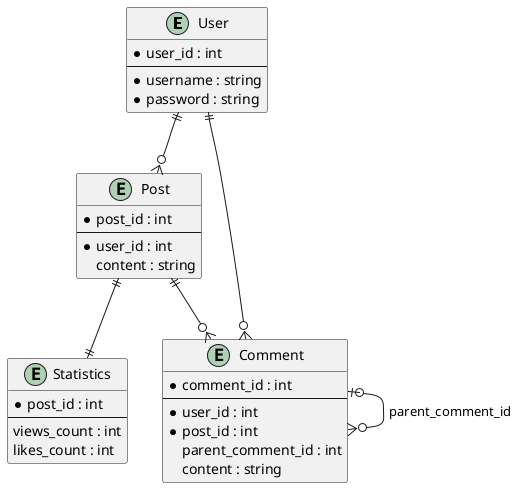 @startuml
entity "User" as user {
  *user_id : int
  ---
  *username : string
  *password : string
}

entity "Post" as post {
  *post_id : int
  ---
  *user_id : int
  content : string
}

entity "Comment" as comment {
  *comment_id : int
  ---
  *user_id : int
  *post_id : int
  parent_comment_id : int
  content : string
}

entity "Statistics" as stats {
  *post_id : int
  ---
  views_count : int
  likes_count : int
}

user ||--o{ post
post ||--o{ comment
comment |o--o{ comment : parent_comment_id
post ||--|| stats
user ||--o{ comment
@enduml
